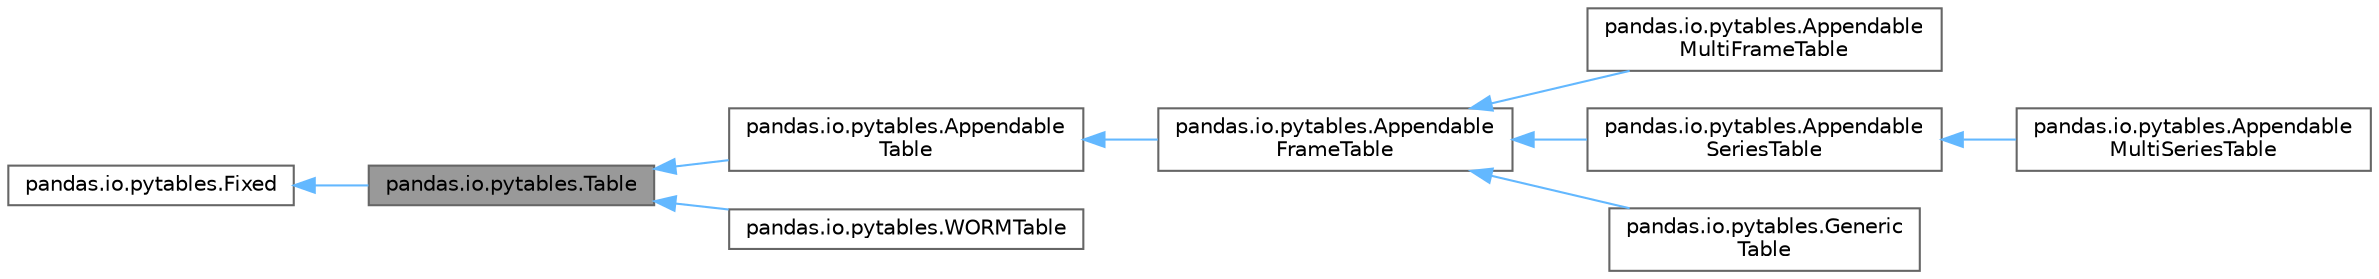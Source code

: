 digraph "pandas.io.pytables.Table"
{
 // LATEX_PDF_SIZE
  bgcolor="transparent";
  edge [fontname=Helvetica,fontsize=10,labelfontname=Helvetica,labelfontsize=10];
  node [fontname=Helvetica,fontsize=10,shape=box,height=0.2,width=0.4];
  rankdir="LR";
  Node1 [id="Node000001",label="pandas.io.pytables.Table",height=0.2,width=0.4,color="gray40", fillcolor="grey60", style="filled", fontcolor="black",tooltip=" "];
  Node2 -> Node1 [id="edge9_Node000001_Node000002",dir="back",color="steelblue1",style="solid",tooltip=" "];
  Node2 [id="Node000002",label="pandas.io.pytables.Fixed",height=0.2,width=0.4,color="gray40", fillcolor="white", style="filled",URL="$classpandas_1_1io_1_1pytables_1_1Fixed.html",tooltip=" "];
  Node1 -> Node3 [id="edge10_Node000001_Node000003",dir="back",color="steelblue1",style="solid",tooltip=" "];
  Node3 [id="Node000003",label="pandas.io.pytables.Appendable\lTable",height=0.2,width=0.4,color="gray40", fillcolor="white", style="filled",URL="$classpandas_1_1io_1_1pytables_1_1AppendableTable.html",tooltip=" "];
  Node3 -> Node4 [id="edge11_Node000003_Node000004",dir="back",color="steelblue1",style="solid",tooltip=" "];
  Node4 [id="Node000004",label="pandas.io.pytables.Appendable\lFrameTable",height=0.2,width=0.4,color="gray40", fillcolor="white", style="filled",URL="$classpandas_1_1io_1_1pytables_1_1AppendableFrameTable.html",tooltip=" "];
  Node4 -> Node5 [id="edge12_Node000004_Node000005",dir="back",color="steelblue1",style="solid",tooltip=" "];
  Node5 [id="Node000005",label="pandas.io.pytables.Appendable\lMultiFrameTable",height=0.2,width=0.4,color="gray40", fillcolor="white", style="filled",URL="$classpandas_1_1io_1_1pytables_1_1AppendableMultiFrameTable.html",tooltip=" "];
  Node4 -> Node6 [id="edge13_Node000004_Node000006",dir="back",color="steelblue1",style="solid",tooltip=" "];
  Node6 [id="Node000006",label="pandas.io.pytables.Appendable\lSeriesTable",height=0.2,width=0.4,color="gray40", fillcolor="white", style="filled",URL="$classpandas_1_1io_1_1pytables_1_1AppendableSeriesTable.html",tooltip=" "];
  Node6 -> Node7 [id="edge14_Node000006_Node000007",dir="back",color="steelblue1",style="solid",tooltip=" "];
  Node7 [id="Node000007",label="pandas.io.pytables.Appendable\lMultiSeriesTable",height=0.2,width=0.4,color="gray40", fillcolor="white", style="filled",URL="$classpandas_1_1io_1_1pytables_1_1AppendableMultiSeriesTable.html",tooltip=" "];
  Node4 -> Node8 [id="edge15_Node000004_Node000008",dir="back",color="steelblue1",style="solid",tooltip=" "];
  Node8 [id="Node000008",label="pandas.io.pytables.Generic\lTable",height=0.2,width=0.4,color="gray40", fillcolor="white", style="filled",URL="$classpandas_1_1io_1_1pytables_1_1GenericTable.html",tooltip=" "];
  Node1 -> Node9 [id="edge16_Node000001_Node000009",dir="back",color="steelblue1",style="solid",tooltip=" "];
  Node9 [id="Node000009",label="pandas.io.pytables.WORMTable",height=0.2,width=0.4,color="gray40", fillcolor="white", style="filled",URL="$classpandas_1_1io_1_1pytables_1_1WORMTable.html",tooltip=" "];
}
